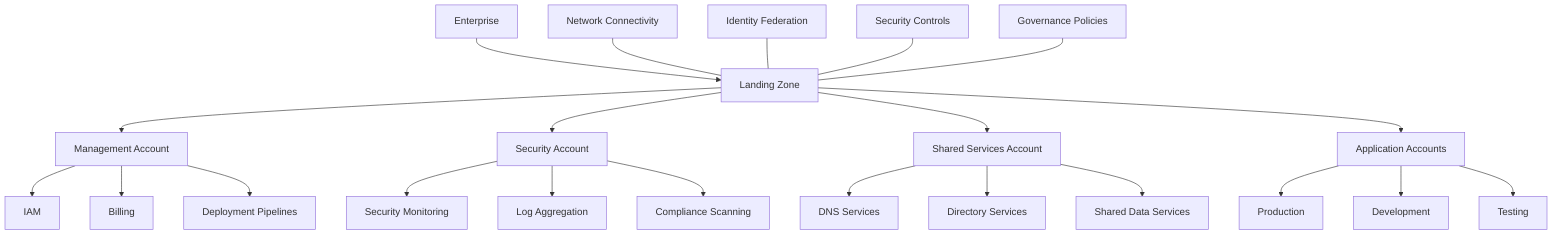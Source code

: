 graph TD
    A[Enterprise] --> B[Landing Zone]
    B --> C[Management Account]
    B --> D[Security Account]
    B --> E[Shared Services Account]
    B --> F[Application Accounts]
    
    C --> C1[IAM]
    C --> C2[Billing]
    C --> C3[Deployment Pipelines]
    
    D --> D1[Security Monitoring]
    D --> D2[Log Aggregation]
    D --> D3[Compliance Scanning]
    
    E --> E1[DNS Services]
    E --> E2[Directory Services]
    E --> E3[Shared Data Services]
    
    F --> F1[Production]
    F --> F2[Development]
    F --> F3[Testing]
    
    G[Network Connectivity] --- B
    H[Identity Federation] --- B
    I[Security Controls] --- B
    J[Governance Policies] --- B